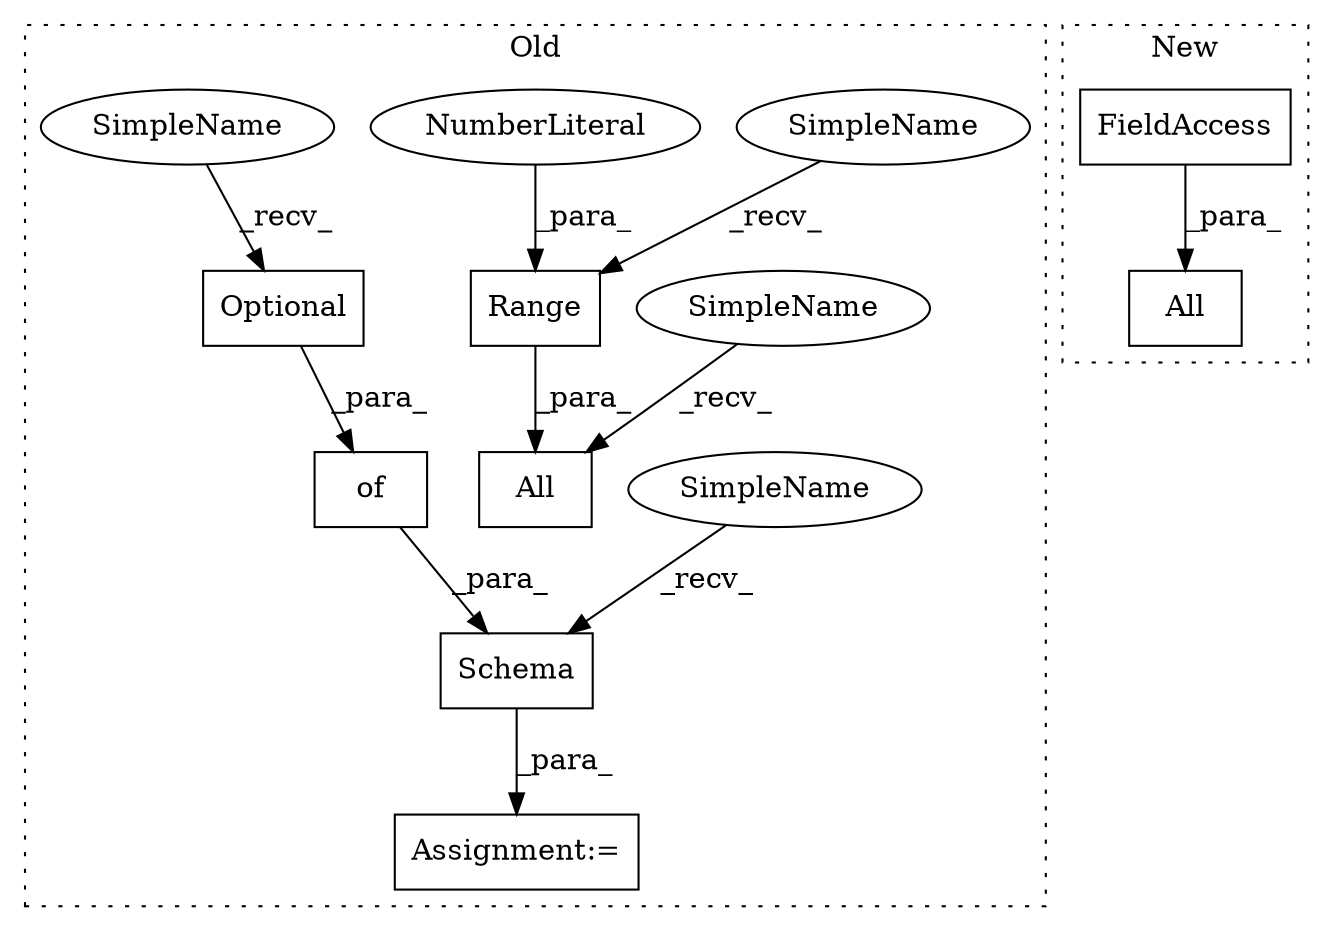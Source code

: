 digraph G {
subgraph cluster0 {
1 [label="Optional" a="32" s="7317,7341" l="9,1" shape="box"];
3 [label="Schema" a="32" s="7139,7414" l="7,1" shape="box"];
4 [label="of" a="32" s="7150,7413" l="3,1" shape="box"];
5 [label="Assignment:=" a="7" s="7112" l="1" shape="box"];
6 [label="All" a="32" s="6921,6967" l="4,1" shape="box"];
7 [label="Range" a="32" s="6959,6966" l="6,1" shape="box"];
8 [label="NumberLiteral" a="34" s="6965" l="1" shape="ellipse"];
10 [label="SimpleName" a="42" s="6948" l="10" shape="ellipse"];
11 [label="SimpleName" a="42" s="7128" l="10" shape="ellipse"];
12 [label="SimpleName" a="42" s="7306" l="10" shape="ellipse"];
13 [label="SimpleName" a="42" s="6910" l="10" shape="ellipse"];
label = "Old";
style="dotted";
}
subgraph cluster1 {
2 [label="All" a="32" s="3076,3376" l="4,1" shape="box"];
9 [label="FieldAccess" a="22" s="3080" l="4" shape="box"];
label = "New";
style="dotted";
}
1 -> 4 [label="_para_"];
3 -> 5 [label="_para_"];
4 -> 3 [label="_para_"];
7 -> 6 [label="_para_"];
8 -> 7 [label="_para_"];
9 -> 2 [label="_para_"];
10 -> 7 [label="_recv_"];
11 -> 3 [label="_recv_"];
12 -> 1 [label="_recv_"];
13 -> 6 [label="_recv_"];
}